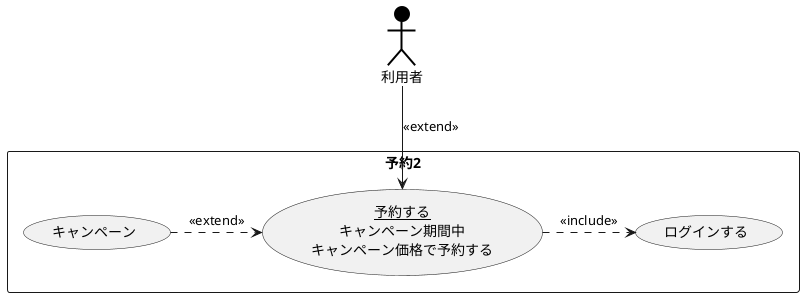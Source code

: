 @startuml ユースケース図

actor 利用者 #000000;line:Black;line.bold;
rectangle 予約2 {
usecase ログインする
usecase (<u>予約する</u>\nキャンペーン期間中\nキャンペーン価格で予約する) as input
usecase キャンペーン as K
}
K .> input :<<extend>>
利用者 --> input :<<extend>>
input .> (ログインする) : <<include>>
@enduml